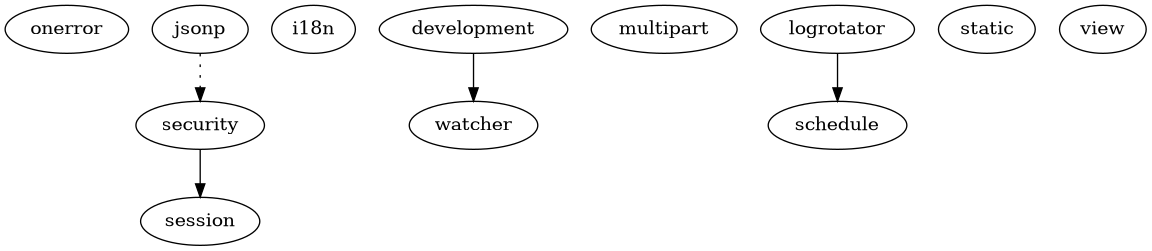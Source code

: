 @startuml
digraph plugins {
  onerror
  session
  i18n
  watcher
  multipart
  security
  development
  logrotator
  schedule
  static
  jsonp
  view
  security -> session
  development -> watcher
  logrotator -> schedule
  jsonp -> security [style=dotted]
}
@enduml
